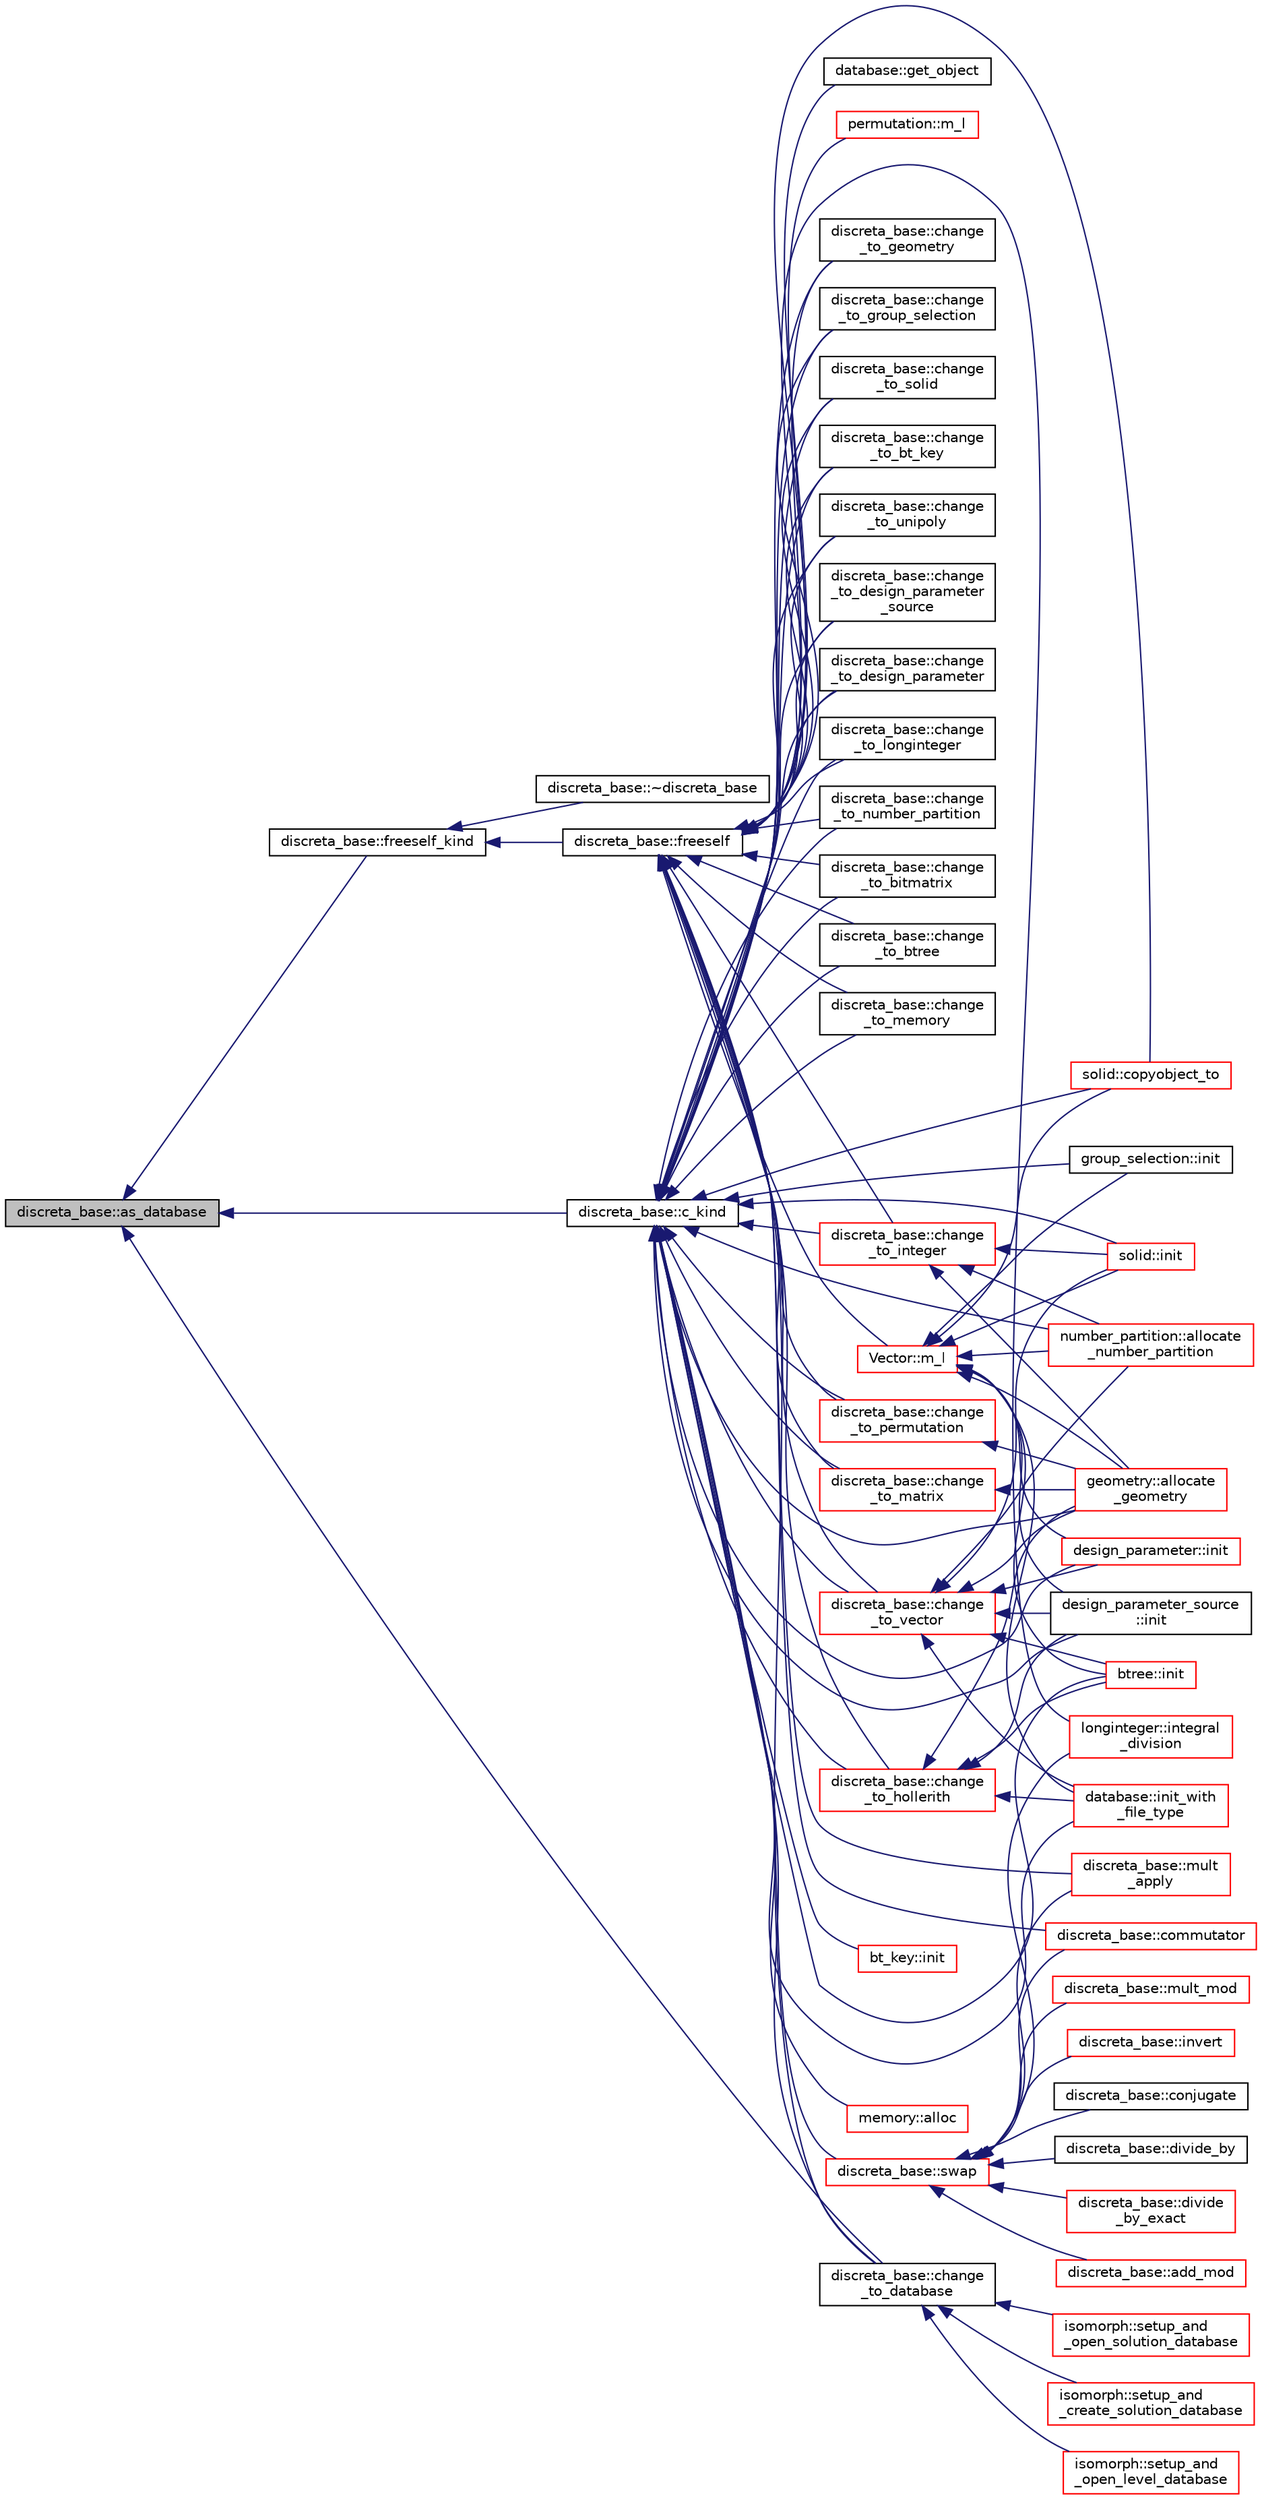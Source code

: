digraph "discreta_base::as_database"
{
  edge [fontname="Helvetica",fontsize="10",labelfontname="Helvetica",labelfontsize="10"];
  node [fontname="Helvetica",fontsize="10",shape=record];
  rankdir="LR";
  Node1603 [label="discreta_base::as_database",height=0.2,width=0.4,color="black", fillcolor="grey75", style="filled", fontcolor="black"];
  Node1603 -> Node1604 [dir="back",color="midnightblue",fontsize="10",style="solid",fontname="Helvetica"];
  Node1604 [label="discreta_base::freeself_kind",height=0.2,width=0.4,color="black", fillcolor="white", style="filled",URL="$d7/d71/classdiscreta__base.html#a63a23ada2165b3838fab719ed458cec8"];
  Node1604 -> Node1605 [dir="back",color="midnightblue",fontsize="10",style="solid",fontname="Helvetica"];
  Node1605 [label="discreta_base::~discreta_base",height=0.2,width=0.4,color="black", fillcolor="white", style="filled",URL="$d7/d71/classdiscreta__base.html#a14df6915d3622e941d8bd541a6818d0e"];
  Node1604 -> Node1606 [dir="back",color="midnightblue",fontsize="10",style="solid",fontname="Helvetica"];
  Node1606 [label="discreta_base::freeself",height=0.2,width=0.4,color="black", fillcolor="white", style="filled",URL="$d7/d71/classdiscreta__base.html#a9a3c9501a562293b5667c11b9174d6e5"];
  Node1606 -> Node1607 [dir="back",color="midnightblue",fontsize="10",style="solid",fontname="Helvetica"];
  Node1607 [label="discreta_base::mult\l_apply",height=0.2,width=0.4,color="red", fillcolor="white", style="filled",URL="$d7/d71/classdiscreta__base.html#a301b8d0527d3a60ba410bba87446f490"];
  Node1606 -> Node1610 [dir="back",color="midnightblue",fontsize="10",style="solid",fontname="Helvetica"];
  Node1610 [label="discreta_base::commutator",height=0.2,width=0.4,color="red", fillcolor="white", style="filled",URL="$d7/d71/classdiscreta__base.html#a1d0bb4144e3eb15aaf877a0cea656c00"];
  Node1606 -> Node1612 [dir="back",color="midnightblue",fontsize="10",style="solid",fontname="Helvetica"];
  Node1612 [label="database::get_object",height=0.2,width=0.4,color="black", fillcolor="white", style="filled",URL="$db/d72/classdatabase.html#af183761e73fedbd560d9545a36060efc"];
  Node1606 -> Node1613 [dir="back",color="midnightblue",fontsize="10",style="solid",fontname="Helvetica"];
  Node1613 [label="discreta_base::change\l_to_integer",height=0.2,width=0.4,color="red", fillcolor="white", style="filled",URL="$d7/d71/classdiscreta__base.html#a58a5a5bd8f8e6f2dd7b4483b66dc7bb9"];
  Node1613 -> Node1763 [dir="back",color="midnightblue",fontsize="10",style="solid",fontname="Helvetica"];
  Node1763 [label="geometry::allocate\l_geometry",height=0.2,width=0.4,color="red", fillcolor="white", style="filled",URL="$da/d44/classgeometry.html#a243e84ff38207957ad5976020c19a033"];
  Node1613 -> Node1874 [dir="back",color="midnightblue",fontsize="10",style="solid",fontname="Helvetica"];
  Node1874 [label="number_partition::allocate\l_number_partition",height=0.2,width=0.4,color="red", fillcolor="white", style="filled",URL="$df/d50/classnumber__partition.html#a3c5649dc95f5ca53df4b0c58de6c1dc5"];
  Node1613 -> Node1875 [dir="back",color="midnightblue",fontsize="10",style="solid",fontname="Helvetica"];
  Node1875 [label="solid::init",height=0.2,width=0.4,color="red", fillcolor="white", style="filled",URL="$d8/def/classsolid.html#afc711954316958b35630fbc8542bcd05"];
  Node1606 -> Node1877 [dir="back",color="midnightblue",fontsize="10",style="solid",fontname="Helvetica"];
  Node1877 [label="discreta_base::change\l_to_longinteger",height=0.2,width=0.4,color="black", fillcolor="white", style="filled",URL="$d7/d71/classdiscreta__base.html#aa65b4b95b89b1df5ff8e0ef944e598a9"];
  Node1606 -> Node1878 [dir="back",color="midnightblue",fontsize="10",style="solid",fontname="Helvetica"];
  Node1878 [label="discreta_base::change\l_to_vector",height=0.2,width=0.4,color="red", fillcolor="white", style="filled",URL="$d7/d71/classdiscreta__base.html#a66186d19c55ad54af11e2a040a763c38"];
  Node1878 -> Node1836 [dir="back",color="midnightblue",fontsize="10",style="solid",fontname="Helvetica"];
  Node1836 [label="btree::init",height=0.2,width=0.4,color="red", fillcolor="white", style="filled",URL="$dd/db0/classbtree.html#a3c88706e9886f1f9bc142b511aeab642"];
  Node1878 -> Node1879 [dir="back",color="midnightblue",fontsize="10",style="solid",fontname="Helvetica"];
  Node1879 [label="database::init_with\l_file_type",height=0.2,width=0.4,color="red", fillcolor="white", style="filled",URL="$db/d72/classdatabase.html#a3b7a27f69a64812a6bfd765158d62476"];
  Node1878 -> Node1635 [dir="back",color="midnightblue",fontsize="10",style="solid",fontname="Helvetica"];
  Node1635 [label="design_parameter::init",height=0.2,width=0.4,color="red", fillcolor="white", style="filled",URL="$da/d94/classdesign__parameter.html#af77829be8d9058a84169c36143307b5d"];
  Node1878 -> Node1837 [dir="back",color="midnightblue",fontsize="10",style="solid",fontname="Helvetica"];
  Node1837 [label="design_parameter_source\l::init",height=0.2,width=0.4,color="black", fillcolor="white", style="filled",URL="$df/d4b/classdesign__parameter__source.html#afccf1773adfffec18fd96efaec208b93"];
  Node1878 -> Node1763 [dir="back",color="midnightblue",fontsize="10",style="solid",fontname="Helvetica"];
  Node1878 -> Node1874 [dir="back",color="midnightblue",fontsize="10",style="solid",fontname="Helvetica"];
  Node1878 -> Node1875 [dir="back",color="midnightblue",fontsize="10",style="solid",fontname="Helvetica"];
  Node1606 -> Node1881 [dir="back",color="midnightblue",fontsize="10",style="solid",fontname="Helvetica"];
  Node1881 [label="discreta_base::change\l_to_permutation",height=0.2,width=0.4,color="red", fillcolor="white", style="filled",URL="$d7/d71/classdiscreta__base.html#a38e11ff129ddc29d67b54520e9a0a538"];
  Node1881 -> Node1763 [dir="back",color="midnightblue",fontsize="10",style="solid",fontname="Helvetica"];
  Node1606 -> Node1884 [dir="back",color="midnightblue",fontsize="10",style="solid",fontname="Helvetica"];
  Node1884 [label="discreta_base::change\l_to_number_partition",height=0.2,width=0.4,color="black", fillcolor="white", style="filled",URL="$d7/d71/classdiscreta__base.html#a15be55441d3768c506bf9faabeef9b5b"];
  Node1606 -> Node1885 [dir="back",color="midnightblue",fontsize="10",style="solid",fontname="Helvetica"];
  Node1885 [label="discreta_base::change\l_to_matrix",height=0.2,width=0.4,color="red", fillcolor="white", style="filled",URL="$d7/d71/classdiscreta__base.html#a51f1aaa0764c4161c0dbd981091ca5cb"];
  Node1885 -> Node1763 [dir="back",color="midnightblue",fontsize="10",style="solid",fontname="Helvetica"];
  Node1606 -> Node1887 [dir="back",color="midnightblue",fontsize="10",style="solid",fontname="Helvetica"];
  Node1887 [label="discreta_base::change\l_to_bitmatrix",height=0.2,width=0.4,color="black", fillcolor="white", style="filled",URL="$d7/d71/classdiscreta__base.html#adcb7fdf185f23731b42c96488599919e"];
  Node1606 -> Node1888 [dir="back",color="midnightblue",fontsize="10",style="solid",fontname="Helvetica"];
  Node1888 [label="discreta_base::change\l_to_unipoly",height=0.2,width=0.4,color="black", fillcolor="white", style="filled",URL="$d7/d71/classdiscreta__base.html#a436a1d89a0e7a13ba1ad0ff5813c03ed"];
  Node1606 -> Node1889 [dir="back",color="midnightblue",fontsize="10",style="solid",fontname="Helvetica"];
  Node1889 [label="discreta_base::change\l_to_memory",height=0.2,width=0.4,color="black", fillcolor="white", style="filled",URL="$d7/d71/classdiscreta__base.html#a21a76b868e94f17a6579997f0a50a006"];
  Node1606 -> Node1890 [dir="back",color="midnightblue",fontsize="10",style="solid",fontname="Helvetica"];
  Node1890 [label="discreta_base::change\l_to_geometry",height=0.2,width=0.4,color="black", fillcolor="white", style="filled",URL="$d7/d71/classdiscreta__base.html#a5a3efbeeb01c41259b91ed2d87bfcbb2"];
  Node1606 -> Node1891 [dir="back",color="midnightblue",fontsize="10",style="solid",fontname="Helvetica"];
  Node1891 [label="discreta_base::change\l_to_hollerith",height=0.2,width=0.4,color="red", fillcolor="white", style="filled",URL="$d7/d71/classdiscreta__base.html#a10f410adc814d4568e3b0f84550c4ca1"];
  Node1891 -> Node1836 [dir="back",color="midnightblue",fontsize="10",style="solid",fontname="Helvetica"];
  Node1891 -> Node1879 [dir="back",color="midnightblue",fontsize="10",style="solid",fontname="Helvetica"];
  Node1891 -> Node1837 [dir="back",color="midnightblue",fontsize="10",style="solid",fontname="Helvetica"];
  Node1891 -> Node1763 [dir="back",color="midnightblue",fontsize="10",style="solid",fontname="Helvetica"];
  Node1606 -> Node1892 [dir="back",color="midnightblue",fontsize="10",style="solid",fontname="Helvetica"];
  Node1892 [label="discreta_base::change\l_to_group_selection",height=0.2,width=0.4,color="black", fillcolor="white", style="filled",URL="$d7/d71/classdiscreta__base.html#a6b269515e796a08da4db719ae2dbdca9"];
  Node1606 -> Node1893 [dir="back",color="midnightblue",fontsize="10",style="solid",fontname="Helvetica"];
  Node1893 [label="discreta_base::change\l_to_solid",height=0.2,width=0.4,color="black", fillcolor="white", style="filled",URL="$d7/d71/classdiscreta__base.html#adb0b11a85434f969b3895cb46b67e8c2"];
  Node1606 -> Node1894 [dir="back",color="midnightblue",fontsize="10",style="solid",fontname="Helvetica"];
  Node1894 [label="discreta_base::change\l_to_bt_key",height=0.2,width=0.4,color="black", fillcolor="white", style="filled",URL="$d7/d71/classdiscreta__base.html#af08930510236fe08941bb5c1e4768fe9"];
  Node1606 -> Node1895 [dir="back",color="midnightblue",fontsize="10",style="solid",fontname="Helvetica"];
  Node1895 [label="discreta_base::change\l_to_database",height=0.2,width=0.4,color="black", fillcolor="white", style="filled",URL="$d7/d71/classdiscreta__base.html#a9187fb1e0526e3d327b78bb19475ae40"];
  Node1895 -> Node1798 [dir="back",color="midnightblue",fontsize="10",style="solid",fontname="Helvetica"];
  Node1798 [label="isomorph::setup_and\l_open_solution_database",height=0.2,width=0.4,color="red", fillcolor="white", style="filled",URL="$d3/d5f/classisomorph.html#a31846d3ae261a9c2dc089fb87710ce5c"];
  Node1895 -> Node1827 [dir="back",color="midnightblue",fontsize="10",style="solid",fontname="Helvetica"];
  Node1827 [label="isomorph::setup_and\l_create_solution_database",height=0.2,width=0.4,color="red", fillcolor="white", style="filled",URL="$d3/d5f/classisomorph.html#a810a22dfde3c43272107c743ec819b0e"];
  Node1895 -> Node1829 [dir="back",color="midnightblue",fontsize="10",style="solid",fontname="Helvetica"];
  Node1829 [label="isomorph::setup_and\l_open_level_database",height=0.2,width=0.4,color="red", fillcolor="white", style="filled",URL="$d3/d5f/classisomorph.html#aa011f38988f4db9c6f5abd84faebd153"];
  Node1606 -> Node1896 [dir="back",color="midnightblue",fontsize="10",style="solid",fontname="Helvetica"];
  Node1896 [label="discreta_base::change\l_to_btree",height=0.2,width=0.4,color="black", fillcolor="white", style="filled",URL="$d7/d71/classdiscreta__base.html#a75c8608cf54191c17ee48817cc4dda17"];
  Node1606 -> Node1897 [dir="back",color="midnightblue",fontsize="10",style="solid",fontname="Helvetica"];
  Node1897 [label="discreta_base::change\l_to_design_parameter\l_source",height=0.2,width=0.4,color="black", fillcolor="white", style="filled",URL="$d7/d71/classdiscreta__base.html#adef7252719a3b1b5261d6bc6c44dbda4"];
  Node1606 -> Node1898 [dir="back",color="midnightblue",fontsize="10",style="solid",fontname="Helvetica"];
  Node1898 [label="discreta_base::change\l_to_design_parameter",height=0.2,width=0.4,color="black", fillcolor="white", style="filled",URL="$d7/d71/classdiscreta__base.html#ab207ed39acee5f447708dc9fcfd29e0a"];
  Node1606 -> Node1899 [dir="back",color="midnightblue",fontsize="10",style="solid",fontname="Helvetica"];
  Node1899 [label="longinteger::integral\l_division",height=0.2,width=0.4,color="red", fillcolor="white", style="filled",URL="$d3/d71/classlonginteger.html#a692f761cfc91770ca40ab5c2df4bd358"];
  Node1606 -> Node1904 [dir="back",color="midnightblue",fontsize="10",style="solid",fontname="Helvetica"];
  Node1904 [label="permutation::m_l",height=0.2,width=0.4,color="red", fillcolor="white", style="filled",URL="$d0/d08/classpermutation.html#a9cf73421f89b2c24cf2d08f002752030"];
  Node1606 -> Node1912 [dir="back",color="midnightblue",fontsize="10",style="solid",fontname="Helvetica"];
  Node1912 [label="solid::copyobject_to",height=0.2,width=0.4,color="red", fillcolor="white", style="filled",URL="$d8/def/classsolid.html#a7f35a904885ef626d1a74663fe2cad62"];
  Node1606 -> Node1914 [dir="back",color="midnightblue",fontsize="10",style="solid",fontname="Helvetica"];
  Node1914 [label="Vector::m_l",height=0.2,width=0.4,color="red", fillcolor="white", style="filled",URL="$d5/db2/class_vector.html#a00f5520c2a6b4f5282a1a8bcf8ea74eb"];
  Node1914 -> Node1836 [dir="back",color="midnightblue",fontsize="10",style="solid",fontname="Helvetica"];
  Node1914 -> Node1879 [dir="back",color="midnightblue",fontsize="10",style="solid",fontname="Helvetica"];
  Node1914 -> Node1635 [dir="back",color="midnightblue",fontsize="10",style="solid",fontname="Helvetica"];
  Node1914 -> Node1837 [dir="back",color="midnightblue",fontsize="10",style="solid",fontname="Helvetica"];
  Node1914 -> Node1763 [dir="back",color="midnightblue",fontsize="10",style="solid",fontname="Helvetica"];
  Node1914 -> Node1916 [dir="back",color="midnightblue",fontsize="10",style="solid",fontname="Helvetica"];
  Node1916 [label="group_selection::init",height=0.2,width=0.4,color="black", fillcolor="white", style="filled",URL="$d6/db0/classgroup__selection.html#ad12ab2226024716902e4a85c4772732b"];
  Node1914 -> Node1874 [dir="back",color="midnightblue",fontsize="10",style="solid",fontname="Helvetica"];
  Node1914 -> Node1875 [dir="back",color="midnightblue",fontsize="10",style="solid",fontname="Helvetica"];
  Node1914 -> Node1912 [dir="back",color="midnightblue",fontsize="10",style="solid",fontname="Helvetica"];
  Node1603 -> Node1972 [dir="back",color="midnightblue",fontsize="10",style="solid",fontname="Helvetica"];
  Node1972 [label="discreta_base::c_kind",height=0.2,width=0.4,color="black", fillcolor="white", style="filled",URL="$d7/d71/classdiscreta__base.html#adc2ff61589c2d083688e7a43f333cb62"];
  Node1972 -> Node1973 [dir="back",color="midnightblue",fontsize="10",style="solid",fontname="Helvetica"];
  Node1973 [label="discreta_base::swap",height=0.2,width=0.4,color="red", fillcolor="white", style="filled",URL="$d7/d71/classdiscreta__base.html#a2e8acbb9d3476675dac5b6a583b0293e"];
  Node1973 -> Node1974 [dir="back",color="midnightblue",fontsize="10",style="solid",fontname="Helvetica"];
  Node1974 [label="discreta_base::mult_mod",height=0.2,width=0.4,color="red", fillcolor="white", style="filled",URL="$d7/d71/classdiscreta__base.html#a01f00cf6c9f4a8d6209636de98e05c30"];
  Node1973 -> Node1979 [dir="back",color="midnightblue",fontsize="10",style="solid",fontname="Helvetica"];
  Node1979 [label="discreta_base::invert",height=0.2,width=0.4,color="red", fillcolor="white", style="filled",URL="$d7/d71/classdiscreta__base.html#a3c415a064ce76e183f000912875dea74"];
  Node1973 -> Node1607 [dir="back",color="midnightblue",fontsize="10",style="solid",fontname="Helvetica"];
  Node1973 -> Node1610 [dir="back",color="midnightblue",fontsize="10",style="solid",fontname="Helvetica"];
  Node1973 -> Node1994 [dir="back",color="midnightblue",fontsize="10",style="solid",fontname="Helvetica"];
  Node1994 [label="discreta_base::conjugate",height=0.2,width=0.4,color="black", fillcolor="white", style="filled",URL="$d7/d71/classdiscreta__base.html#a463f1481dd1a3ab42deb6162e25ba725"];
  Node1973 -> Node1995 [dir="back",color="midnightblue",fontsize="10",style="solid",fontname="Helvetica"];
  Node1995 [label="discreta_base::divide_by",height=0.2,width=0.4,color="black", fillcolor="white", style="filled",URL="$d7/d71/classdiscreta__base.html#aa3f9d43fab5e6240202fbd7c1f5e3e74"];
  Node1973 -> Node1996 [dir="back",color="midnightblue",fontsize="10",style="solid",fontname="Helvetica"];
  Node1996 [label="discreta_base::divide\l_by_exact",height=0.2,width=0.4,color="red", fillcolor="white", style="filled",URL="$d7/d71/classdiscreta__base.html#a14ea31dd075b20644457db08319389ef"];
  Node1973 -> Node2002 [dir="back",color="midnightblue",fontsize="10",style="solid",fontname="Helvetica"];
  Node2002 [label="discreta_base::add_mod",height=0.2,width=0.4,color="red", fillcolor="white", style="filled",URL="$d7/d71/classdiscreta__base.html#aa8864b3f228cad737b2f3ff469bd8f63"];
  Node1973 -> Node1899 [dir="back",color="midnightblue",fontsize="10",style="solid",fontname="Helvetica"];
  Node1972 -> Node1794 [dir="back",color="midnightblue",fontsize="10",style="solid",fontname="Helvetica"];
  Node1794 [label="bt_key::init",height=0.2,width=0.4,color="red", fillcolor="white", style="filled",URL="$d1/de5/classbt__key.html#ae6b27c89a5f6dec6a7a19583a4b112a8"];
  Node1972 -> Node1836 [dir="back",color="midnightblue",fontsize="10",style="solid",fontname="Helvetica"];
  Node1972 -> Node1879 [dir="back",color="midnightblue",fontsize="10",style="solid",fontname="Helvetica"];
  Node1972 -> Node1635 [dir="back",color="midnightblue",fontsize="10",style="solid",fontname="Helvetica"];
  Node1972 -> Node1837 [dir="back",color="midnightblue",fontsize="10",style="solid",fontname="Helvetica"];
  Node1972 -> Node1613 [dir="back",color="midnightblue",fontsize="10",style="solid",fontname="Helvetica"];
  Node1972 -> Node1877 [dir="back",color="midnightblue",fontsize="10",style="solid",fontname="Helvetica"];
  Node1972 -> Node1878 [dir="back",color="midnightblue",fontsize="10",style="solid",fontname="Helvetica"];
  Node1972 -> Node1881 [dir="back",color="midnightblue",fontsize="10",style="solid",fontname="Helvetica"];
  Node1972 -> Node1884 [dir="back",color="midnightblue",fontsize="10",style="solid",fontname="Helvetica"];
  Node1972 -> Node1885 [dir="back",color="midnightblue",fontsize="10",style="solid",fontname="Helvetica"];
  Node1972 -> Node1887 [dir="back",color="midnightblue",fontsize="10",style="solid",fontname="Helvetica"];
  Node1972 -> Node1888 [dir="back",color="midnightblue",fontsize="10",style="solid",fontname="Helvetica"];
  Node1972 -> Node1889 [dir="back",color="midnightblue",fontsize="10",style="solid",fontname="Helvetica"];
  Node1972 -> Node1890 [dir="back",color="midnightblue",fontsize="10",style="solid",fontname="Helvetica"];
  Node1972 -> Node1891 [dir="back",color="midnightblue",fontsize="10",style="solid",fontname="Helvetica"];
  Node1972 -> Node1892 [dir="back",color="midnightblue",fontsize="10",style="solid",fontname="Helvetica"];
  Node1972 -> Node1893 [dir="back",color="midnightblue",fontsize="10",style="solid",fontname="Helvetica"];
  Node1972 -> Node1894 [dir="back",color="midnightblue",fontsize="10",style="solid",fontname="Helvetica"];
  Node1972 -> Node1895 [dir="back",color="midnightblue",fontsize="10",style="solid",fontname="Helvetica"];
  Node1972 -> Node1896 [dir="back",color="midnightblue",fontsize="10",style="solid",fontname="Helvetica"];
  Node1972 -> Node1897 [dir="back",color="midnightblue",fontsize="10",style="solid",fontname="Helvetica"];
  Node1972 -> Node1898 [dir="back",color="midnightblue",fontsize="10",style="solid",fontname="Helvetica"];
  Node1972 -> Node1763 [dir="back",color="midnightblue",fontsize="10",style="solid",fontname="Helvetica"];
  Node1972 -> Node1916 [dir="back",color="midnightblue",fontsize="10",style="solid",fontname="Helvetica"];
  Node1972 -> Node2046 [dir="back",color="midnightblue",fontsize="10",style="solid",fontname="Helvetica"];
  Node2046 [label="memory::alloc",height=0.2,width=0.4,color="red", fillcolor="white", style="filled",URL="$d8/d99/classmemory.html#a44ac20be537668e94b5d42e6a6c74b6f"];
  Node1972 -> Node1874 [dir="back",color="midnightblue",fontsize="10",style="solid",fontname="Helvetica"];
  Node1972 -> Node1875 [dir="back",color="midnightblue",fontsize="10",style="solid",fontname="Helvetica"];
  Node1972 -> Node1912 [dir="back",color="midnightblue",fontsize="10",style="solid",fontname="Helvetica"];
  Node1603 -> Node1895 [dir="back",color="midnightblue",fontsize="10",style="solid",fontname="Helvetica"];
}
